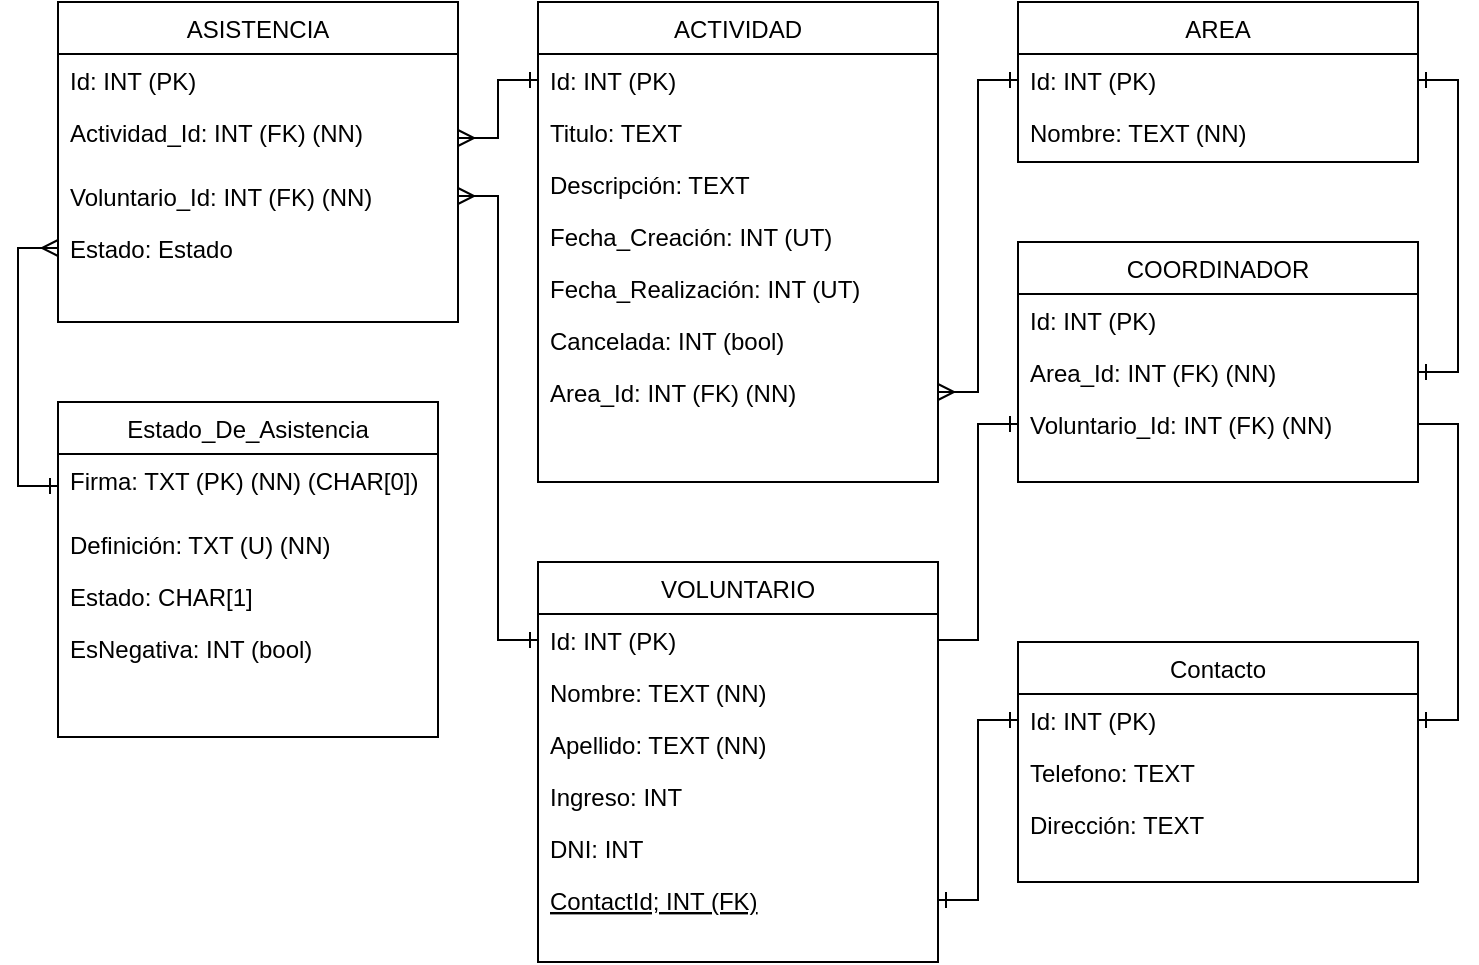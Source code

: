 <mxfile version="20.4.0" type="github">
  <diagram id="C5RBs43oDa-KdzZeNtuy" name="Page-1">
    <mxGraphModel dx="1517" dy="927" grid="1" gridSize="10" guides="1" tooltips="1" connect="1" arrows="1" fold="1" page="1" pageScale="1" pageWidth="827" pageHeight="1169" math="0" shadow="0">
      <root>
        <mxCell id="WIyWlLk6GJQsqaUBKTNV-0" />
        <mxCell id="WIyWlLk6GJQsqaUBKTNV-1" parent="WIyWlLk6GJQsqaUBKTNV-0" />
        <mxCell id="5qdxgF6JPy1rw5F6BehJ-1" value="VOLUNTARIO" style="swimlane;fontStyle=0;align=center;verticalAlign=top;childLayout=stackLayout;horizontal=1;startSize=26;horizontalStack=0;resizeParent=1;resizeLast=0;collapsible=1;marginBottom=0;rounded=0;shadow=0;strokeWidth=1;" vertex="1" parent="WIyWlLk6GJQsqaUBKTNV-1">
          <mxGeometry x="280" y="320" width="200" height="200" as="geometry">
            <mxRectangle x="130" y="380" width="160" height="26" as="alternateBounds" />
          </mxGeometry>
        </mxCell>
        <mxCell id="5qdxgF6JPy1rw5F6BehJ-2" value="Id: INT (PK)" style="text;align=left;verticalAlign=top;spacingLeft=4;spacingRight=4;overflow=hidden;rotatable=0;points=[[0,0.5],[1,0.5]];portConstraint=eastwest;" vertex="1" parent="5qdxgF6JPy1rw5F6BehJ-1">
          <mxGeometry y="26" width="200" height="26" as="geometry" />
        </mxCell>
        <mxCell id="5qdxgF6JPy1rw5F6BehJ-3" value="Nombre: TEXT (NN)" style="text;align=left;verticalAlign=top;spacingLeft=4;spacingRight=4;overflow=hidden;rotatable=0;points=[[0,0.5],[1,0.5]];portConstraint=eastwest;rounded=0;shadow=0;html=0;" vertex="1" parent="5qdxgF6JPy1rw5F6BehJ-1">
          <mxGeometry y="52" width="200" height="26" as="geometry" />
        </mxCell>
        <mxCell id="5qdxgF6JPy1rw5F6BehJ-8" value="Apellido: TEXT (NN)&#xa;" style="text;align=left;verticalAlign=top;spacingLeft=4;spacingRight=4;overflow=hidden;rotatable=0;points=[[0,0.5],[1,0.5]];portConstraint=eastwest;rounded=0;shadow=0;html=0;" vertex="1" parent="5qdxgF6JPy1rw5F6BehJ-1">
          <mxGeometry y="78" width="200" height="26" as="geometry" />
        </mxCell>
        <mxCell id="5qdxgF6JPy1rw5F6BehJ-9" value="Ingreso: INT&#xa;" style="text;align=left;verticalAlign=top;spacingLeft=4;spacingRight=4;overflow=hidden;rotatable=0;points=[[0,0.5],[1,0.5]];portConstraint=eastwest;rounded=0;shadow=0;html=0;" vertex="1" parent="5qdxgF6JPy1rw5F6BehJ-1">
          <mxGeometry y="104" width="200" height="26" as="geometry" />
        </mxCell>
        <mxCell id="5qdxgF6JPy1rw5F6BehJ-10" value="DNI: INT&#xa;" style="text;align=left;verticalAlign=top;spacingLeft=4;spacingRight=4;overflow=hidden;rotatable=0;points=[[0,0.5],[1,0.5]];portConstraint=eastwest;rounded=0;shadow=0;html=0;" vertex="1" parent="5qdxgF6JPy1rw5F6BehJ-1">
          <mxGeometry y="130" width="200" height="26" as="geometry" />
        </mxCell>
        <mxCell id="5qdxgF6JPy1rw5F6BehJ-5" value="ContactId; INT (FK)" style="text;align=left;verticalAlign=top;spacingLeft=4;spacingRight=4;overflow=hidden;rotatable=0;points=[[0,0.5],[1,0.5]];portConstraint=eastwest;fontStyle=4" vertex="1" parent="5qdxgF6JPy1rw5F6BehJ-1">
          <mxGeometry y="156" width="200" height="26" as="geometry" />
        </mxCell>
        <mxCell id="5qdxgF6JPy1rw5F6BehJ-11" value="Contacto" style="swimlane;fontStyle=0;align=center;verticalAlign=top;childLayout=stackLayout;horizontal=1;startSize=26;horizontalStack=0;resizeParent=1;resizeLast=0;collapsible=1;marginBottom=0;rounded=0;shadow=0;strokeWidth=1;" vertex="1" parent="WIyWlLk6GJQsqaUBKTNV-1">
          <mxGeometry x="520" y="360" width="200" height="120" as="geometry">
            <mxRectangle x="130" y="380" width="160" height="26" as="alternateBounds" />
          </mxGeometry>
        </mxCell>
        <mxCell id="5qdxgF6JPy1rw5F6BehJ-12" value="Id: INT (PK)" style="text;align=left;verticalAlign=top;spacingLeft=4;spacingRight=4;overflow=hidden;rotatable=0;points=[[0,0.5],[1,0.5]];portConstraint=eastwest;" vertex="1" parent="5qdxgF6JPy1rw5F6BehJ-11">
          <mxGeometry y="26" width="200" height="26" as="geometry" />
        </mxCell>
        <mxCell id="5qdxgF6JPy1rw5F6BehJ-13" value="Telefono: TEXT " style="text;align=left;verticalAlign=top;spacingLeft=4;spacingRight=4;overflow=hidden;rotatable=0;points=[[0,0.5],[1,0.5]];portConstraint=eastwest;rounded=0;shadow=0;html=0;" vertex="1" parent="5qdxgF6JPy1rw5F6BehJ-11">
          <mxGeometry y="52" width="200" height="26" as="geometry" />
        </mxCell>
        <mxCell id="5qdxgF6JPy1rw5F6BehJ-14" value="Dirección: TEXT&#xa;" style="text;align=left;verticalAlign=top;spacingLeft=4;spacingRight=4;overflow=hidden;rotatable=0;points=[[0,0.5],[1,0.5]];portConstraint=eastwest;rounded=0;shadow=0;html=0;" vertex="1" parent="5qdxgF6JPy1rw5F6BehJ-11">
          <mxGeometry y="78" width="200" height="26" as="geometry" />
        </mxCell>
        <mxCell id="5qdxgF6JPy1rw5F6BehJ-20" style="edgeStyle=orthogonalEdgeStyle;rounded=0;orthogonalLoop=1;jettySize=auto;html=1;entryX=0;entryY=0.5;entryDx=0;entryDy=0;endArrow=ERone;endFill=0;startArrow=ERone;startFill=0;" edge="1" parent="WIyWlLk6GJQsqaUBKTNV-1" source="5qdxgF6JPy1rw5F6BehJ-5" target="5qdxgF6JPy1rw5F6BehJ-12">
          <mxGeometry relative="1" as="geometry" />
        </mxCell>
        <mxCell id="5qdxgF6JPy1rw5F6BehJ-28" value="ACTIVIDAD" style="swimlane;fontStyle=0;align=center;verticalAlign=top;childLayout=stackLayout;horizontal=1;startSize=26;horizontalStack=0;resizeParent=1;resizeLast=0;collapsible=1;marginBottom=0;rounded=0;shadow=0;strokeWidth=1;" vertex="1" parent="WIyWlLk6GJQsqaUBKTNV-1">
          <mxGeometry x="280" y="40" width="200" height="240" as="geometry">
            <mxRectangle x="130" y="380" width="160" height="26" as="alternateBounds" />
          </mxGeometry>
        </mxCell>
        <mxCell id="5qdxgF6JPy1rw5F6BehJ-29" value="Id: INT (PK)" style="text;align=left;verticalAlign=top;spacingLeft=4;spacingRight=4;overflow=hidden;rotatable=0;points=[[0,0.5],[1,0.5]];portConstraint=eastwest;" vertex="1" parent="5qdxgF6JPy1rw5F6BehJ-28">
          <mxGeometry y="26" width="200" height="26" as="geometry" />
        </mxCell>
        <mxCell id="5qdxgF6JPy1rw5F6BehJ-70" value="Titulo: TEXT " style="text;align=left;verticalAlign=top;spacingLeft=4;spacingRight=4;overflow=hidden;rotatable=0;points=[[0,0.5],[1,0.5]];portConstraint=eastwest;" vertex="1" parent="5qdxgF6JPy1rw5F6BehJ-28">
          <mxGeometry y="52" width="200" height="26" as="geometry" />
        </mxCell>
        <mxCell id="5qdxgF6JPy1rw5F6BehJ-71" value="Descripción: TEXT " style="text;align=left;verticalAlign=top;spacingLeft=4;spacingRight=4;overflow=hidden;rotatable=0;points=[[0,0.5],[1,0.5]];portConstraint=eastwest;" vertex="1" parent="5qdxgF6JPy1rw5F6BehJ-28">
          <mxGeometry y="78" width="200" height="26" as="geometry" />
        </mxCell>
        <mxCell id="5qdxgF6JPy1rw5F6BehJ-69" value="Fecha_Creación: INT (UT)" style="text;align=left;verticalAlign=top;spacingLeft=4;spacingRight=4;overflow=hidden;rotatable=0;points=[[0,0.5],[1,0.5]];portConstraint=eastwest;" vertex="1" parent="5qdxgF6JPy1rw5F6BehJ-28">
          <mxGeometry y="104" width="200" height="26" as="geometry" />
        </mxCell>
        <mxCell id="5qdxgF6JPy1rw5F6BehJ-68" value="Fecha_Realización: INT (UT)" style="text;align=left;verticalAlign=top;spacingLeft=4;spacingRight=4;overflow=hidden;rotatable=0;points=[[0,0.5],[1,0.5]];portConstraint=eastwest;" vertex="1" parent="5qdxgF6JPy1rw5F6BehJ-28">
          <mxGeometry y="130" width="200" height="26" as="geometry" />
        </mxCell>
        <mxCell id="5qdxgF6JPy1rw5F6BehJ-64" value="Cancelada: INT (bool) " style="text;align=left;verticalAlign=top;spacingLeft=4;spacingRight=4;overflow=hidden;rotatable=0;points=[[0,0.5],[1,0.5]];portConstraint=eastwest;" vertex="1" parent="5qdxgF6JPy1rw5F6BehJ-28">
          <mxGeometry y="156" width="200" height="26" as="geometry" />
        </mxCell>
        <mxCell id="5qdxgF6JPy1rw5F6BehJ-78" value="Area_Id: INT (FK) (NN) " style="text;align=left;verticalAlign=top;spacingLeft=4;spacingRight=4;overflow=hidden;rotatable=0;points=[[0,0.5],[1,0.5]];portConstraint=eastwest;" vertex="1" parent="5qdxgF6JPy1rw5F6BehJ-28">
          <mxGeometry y="182" width="200" height="26" as="geometry" />
        </mxCell>
        <mxCell id="5qdxgF6JPy1rw5F6BehJ-45" value="ASISTENCIA" style="swimlane;fontStyle=0;align=center;verticalAlign=top;childLayout=stackLayout;horizontal=1;startSize=26;horizontalStack=0;resizeParent=1;resizeLast=0;collapsible=1;marginBottom=0;rounded=0;shadow=0;strokeWidth=1;" vertex="1" parent="WIyWlLk6GJQsqaUBKTNV-1">
          <mxGeometry x="40" y="40" width="200" height="160" as="geometry">
            <mxRectangle x="130" y="380" width="160" height="26" as="alternateBounds" />
          </mxGeometry>
        </mxCell>
        <mxCell id="5qdxgF6JPy1rw5F6BehJ-46" value="Id: INT (PK)" style="text;align=left;verticalAlign=top;spacingLeft=4;spacingRight=4;overflow=hidden;rotatable=0;points=[[0,0.5],[1,0.5]];portConstraint=eastwest;" vertex="1" parent="5qdxgF6JPy1rw5F6BehJ-45">
          <mxGeometry y="26" width="200" height="26" as="geometry" />
        </mxCell>
        <mxCell id="5qdxgF6JPy1rw5F6BehJ-48" value="Actividad_Id: INT (FK) (NN)" style="text;align=left;verticalAlign=top;spacingLeft=4;spacingRight=4;overflow=hidden;rotatable=0;points=[[0,0.5],[1,0.5]];portConstraint=eastwest;" vertex="1" parent="5qdxgF6JPy1rw5F6BehJ-45">
          <mxGeometry y="52" width="200" height="32" as="geometry" />
        </mxCell>
        <mxCell id="5qdxgF6JPy1rw5F6BehJ-47" value="Voluntario_Id: INT (FK) (NN)" style="text;align=left;verticalAlign=top;spacingLeft=4;spacingRight=4;overflow=hidden;rotatable=0;points=[[0,0.5],[1,0.5]];portConstraint=eastwest;" vertex="1" parent="5qdxgF6JPy1rw5F6BehJ-45">
          <mxGeometry y="84" width="200" height="26" as="geometry" />
        </mxCell>
        <mxCell id="5qdxgF6JPy1rw5F6BehJ-49" value="Estado: Estado" style="text;align=left;verticalAlign=top;spacingLeft=4;spacingRight=4;overflow=hidden;rotatable=0;points=[[0,0.5],[1,0.5]];portConstraint=eastwest;" vertex="1" parent="5qdxgF6JPy1rw5F6BehJ-45">
          <mxGeometry y="110" width="200" height="26" as="geometry" />
        </mxCell>
        <mxCell id="5qdxgF6JPy1rw5F6BehJ-50" style="edgeStyle=orthogonalEdgeStyle;rounded=0;orthogonalLoop=1;jettySize=auto;html=1;entryX=0;entryY=0.5;entryDx=0;entryDy=0;startArrow=ERmany;startFill=0;endArrow=ERone;endFill=0;" edge="1" parent="WIyWlLk6GJQsqaUBKTNV-1" source="5qdxgF6JPy1rw5F6BehJ-48" target="5qdxgF6JPy1rw5F6BehJ-29">
          <mxGeometry relative="1" as="geometry" />
        </mxCell>
        <mxCell id="5qdxgF6JPy1rw5F6BehJ-51" style="edgeStyle=orthogonalEdgeStyle;rounded=0;orthogonalLoop=1;jettySize=auto;html=1;entryX=0;entryY=0.5;entryDx=0;entryDy=0;startArrow=ERmany;startFill=0;endArrow=ERone;endFill=0;" edge="1" parent="WIyWlLk6GJQsqaUBKTNV-1" source="5qdxgF6JPy1rw5F6BehJ-47" target="5qdxgF6JPy1rw5F6BehJ-2">
          <mxGeometry relative="1" as="geometry" />
        </mxCell>
        <mxCell id="5qdxgF6JPy1rw5F6BehJ-52" value="COORDINADOR" style="swimlane;fontStyle=0;align=center;verticalAlign=top;childLayout=stackLayout;horizontal=1;startSize=26;horizontalStack=0;resizeParent=1;resizeLast=0;collapsible=1;marginBottom=0;rounded=0;shadow=0;strokeWidth=1;" vertex="1" parent="WIyWlLk6GJQsqaUBKTNV-1">
          <mxGeometry x="520" y="160" width="200" height="120" as="geometry">
            <mxRectangle x="130" y="380" width="160" height="26" as="alternateBounds" />
          </mxGeometry>
        </mxCell>
        <mxCell id="5qdxgF6JPy1rw5F6BehJ-53" value="Id: INT (PK)" style="text;align=left;verticalAlign=top;spacingLeft=4;spacingRight=4;overflow=hidden;rotatable=0;points=[[0,0.5],[1,0.5]];portConstraint=eastwest;" vertex="1" parent="5qdxgF6JPy1rw5F6BehJ-52">
          <mxGeometry y="26" width="200" height="26" as="geometry" />
        </mxCell>
        <mxCell id="5qdxgF6JPy1rw5F6BehJ-54" value="Area_Id: INT (FK) (NN)" style="text;align=left;verticalAlign=top;spacingLeft=4;spacingRight=4;overflow=hidden;rotatable=0;points=[[0,0.5],[1,0.5]];portConstraint=eastwest;" vertex="1" parent="5qdxgF6JPy1rw5F6BehJ-52">
          <mxGeometry y="52" width="200" height="26" as="geometry" />
        </mxCell>
        <mxCell id="5qdxgF6JPy1rw5F6BehJ-55" value="Voluntario_Id: INT (FK) (NN)" style="text;align=left;verticalAlign=top;spacingLeft=4;spacingRight=4;overflow=hidden;rotatable=0;points=[[0,0.5],[1,0.5]];portConstraint=eastwest;" vertex="1" parent="5qdxgF6JPy1rw5F6BehJ-52">
          <mxGeometry y="78" width="200" height="26" as="geometry" />
        </mxCell>
        <mxCell id="5qdxgF6JPy1rw5F6BehJ-56" style="edgeStyle=orthogonalEdgeStyle;rounded=0;orthogonalLoop=1;jettySize=auto;html=1;startArrow=ERone;startFill=0;endArrow=none;endFill=0;" edge="1" parent="WIyWlLk6GJQsqaUBKTNV-1" source="5qdxgF6JPy1rw5F6BehJ-55" target="5qdxgF6JPy1rw5F6BehJ-2">
          <mxGeometry relative="1" as="geometry" />
        </mxCell>
        <mxCell id="5qdxgF6JPy1rw5F6BehJ-73" value="AREA" style="swimlane;fontStyle=0;align=center;verticalAlign=top;childLayout=stackLayout;horizontal=1;startSize=26;horizontalStack=0;resizeParent=1;resizeLast=0;collapsible=1;marginBottom=0;rounded=0;shadow=0;strokeWidth=1;" vertex="1" parent="WIyWlLk6GJQsqaUBKTNV-1">
          <mxGeometry x="520" y="40" width="200" height="80" as="geometry">
            <mxRectangle x="130" y="380" width="160" height="26" as="alternateBounds" />
          </mxGeometry>
        </mxCell>
        <mxCell id="5qdxgF6JPy1rw5F6BehJ-74" value="Id: INT (PK)" style="text;align=left;verticalAlign=top;spacingLeft=4;spacingRight=4;overflow=hidden;rotatable=0;points=[[0,0.5],[1,0.5]];portConstraint=eastwest;" vertex="1" parent="5qdxgF6JPy1rw5F6BehJ-73">
          <mxGeometry y="26" width="200" height="26" as="geometry" />
        </mxCell>
        <mxCell id="5qdxgF6JPy1rw5F6BehJ-75" value="Nombre: TEXT (NN)" style="text;align=left;verticalAlign=top;spacingLeft=4;spacingRight=4;overflow=hidden;rotatable=0;points=[[0,0.5],[1,0.5]];portConstraint=eastwest;" vertex="1" parent="5qdxgF6JPy1rw5F6BehJ-73">
          <mxGeometry y="52" width="200" height="26" as="geometry" />
        </mxCell>
        <mxCell id="5qdxgF6JPy1rw5F6BehJ-77" style="edgeStyle=orthogonalEdgeStyle;rounded=0;orthogonalLoop=1;jettySize=auto;html=1;entryX=1;entryY=0.5;entryDx=0;entryDy=0;startArrow=ERone;startFill=0;endArrow=ERone;endFill=0;exitX=1;exitY=0.5;exitDx=0;exitDy=0;" edge="1" parent="WIyWlLk6GJQsqaUBKTNV-1" source="5qdxgF6JPy1rw5F6BehJ-54" target="5qdxgF6JPy1rw5F6BehJ-74">
          <mxGeometry relative="1" as="geometry" />
        </mxCell>
        <mxCell id="5qdxgF6JPy1rw5F6BehJ-79" style="edgeStyle=orthogonalEdgeStyle;rounded=0;orthogonalLoop=1;jettySize=auto;html=1;entryX=0;entryY=0.5;entryDx=0;entryDy=0;startArrow=ERmany;startFill=0;endArrow=ERone;endFill=0;" edge="1" parent="WIyWlLk6GJQsqaUBKTNV-1" source="5qdxgF6JPy1rw5F6BehJ-78" target="5qdxgF6JPy1rw5F6BehJ-74">
          <mxGeometry relative="1" as="geometry" />
        </mxCell>
        <mxCell id="5qdxgF6JPy1rw5F6BehJ-81" style="edgeStyle=orthogonalEdgeStyle;rounded=0;orthogonalLoop=1;jettySize=auto;html=1;exitX=1;exitY=0.5;exitDx=0;exitDy=0;entryX=1;entryY=0.5;entryDx=0;entryDy=0;startArrow=none;startFill=0;endArrow=ERone;endFill=0;" edge="1" parent="WIyWlLk6GJQsqaUBKTNV-1" source="5qdxgF6JPy1rw5F6BehJ-55" target="5qdxgF6JPy1rw5F6BehJ-12">
          <mxGeometry relative="1" as="geometry" />
        </mxCell>
        <mxCell id="5qdxgF6JPy1rw5F6BehJ-82" value="Estado_De_Asistencia" style="swimlane;fontStyle=0;align=center;verticalAlign=top;childLayout=stackLayout;horizontal=1;startSize=26;horizontalStack=0;resizeParent=1;resizeLast=0;collapsible=1;marginBottom=0;rounded=0;shadow=0;strokeWidth=1;" vertex="1" parent="WIyWlLk6GJQsqaUBKTNV-1">
          <mxGeometry x="40" y="240" width="190" height="167.5" as="geometry">
            <mxRectangle x="130" y="380" width="160" height="26" as="alternateBounds" />
          </mxGeometry>
        </mxCell>
        <mxCell id="5qdxgF6JPy1rw5F6BehJ-84" value="Firma: TXT (PK) (NN) (CHAR[0])" style="text;align=left;verticalAlign=top;spacingLeft=4;spacingRight=4;overflow=hidden;rotatable=0;points=[[0,0.5],[1,0.5]];portConstraint=eastwest;" vertex="1" parent="5qdxgF6JPy1rw5F6BehJ-82">
          <mxGeometry y="26" width="190" height="32" as="geometry" />
        </mxCell>
        <mxCell id="5qdxgF6JPy1rw5F6BehJ-85" value="Definición: TXT (U) (NN)" style="text;align=left;verticalAlign=top;spacingLeft=4;spacingRight=4;overflow=hidden;rotatable=0;points=[[0,0.5],[1,0.5]];portConstraint=eastwest;" vertex="1" parent="5qdxgF6JPy1rw5F6BehJ-82">
          <mxGeometry y="58" width="190" height="26" as="geometry" />
        </mxCell>
        <mxCell id="5qdxgF6JPy1rw5F6BehJ-86" value="Estado: CHAR[1]" style="text;align=left;verticalAlign=top;spacingLeft=4;spacingRight=4;overflow=hidden;rotatable=0;points=[[0,0.5],[1,0.5]];portConstraint=eastwest;" vertex="1" parent="5qdxgF6JPy1rw5F6BehJ-82">
          <mxGeometry y="84" width="190" height="26" as="geometry" />
        </mxCell>
        <mxCell id="5qdxgF6JPy1rw5F6BehJ-87" value="EsNegativa: INT (bool)" style="text;align=left;verticalAlign=top;spacingLeft=4;spacingRight=4;overflow=hidden;rotatable=0;points=[[0,0.5],[1,0.5]];portConstraint=eastwest;" vertex="1" parent="5qdxgF6JPy1rw5F6BehJ-82">
          <mxGeometry y="110" width="190" height="26" as="geometry" />
        </mxCell>
        <mxCell id="5qdxgF6JPy1rw5F6BehJ-90" style="edgeStyle=orthogonalEdgeStyle;rounded=0;orthogonalLoop=1;jettySize=auto;html=1;entryX=0;entryY=0.5;entryDx=0;entryDy=0;startArrow=ERone;startFill=0;endArrow=ERmany;endFill=0;exitX=0;exitY=0.5;exitDx=0;exitDy=0;" edge="1" parent="WIyWlLk6GJQsqaUBKTNV-1" source="5qdxgF6JPy1rw5F6BehJ-84" target="5qdxgF6JPy1rw5F6BehJ-49">
          <mxGeometry relative="1" as="geometry" />
        </mxCell>
      </root>
    </mxGraphModel>
  </diagram>
</mxfile>
